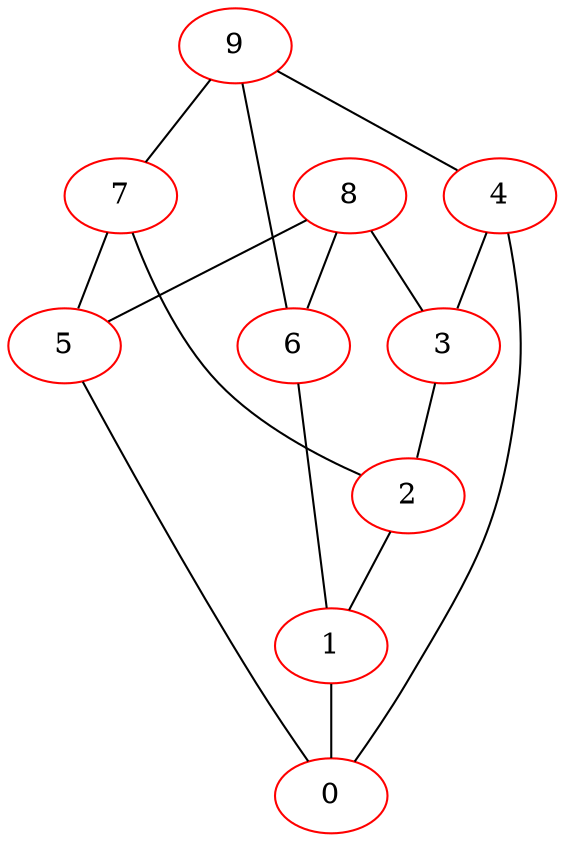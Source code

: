 digraph G {
0 [color="red"]
1 [color="red"]
2 [color="red"]
3 [color="red"]
4 [color="red"]
5 [color="red"]
6 [color="red"]
7 [color="red"]
8 [color="red"]
9 [color="red"]
1 -> 0 [dir=none]
2 -> 1 [dir=none]
3 -> 2 [dir=none]
4 -> 0 [dir=none]
4 -> 3 [dir=none]
5 -> 0 [dir=none]
6 -> 1 [dir=none]
7 -> 2 [dir=none]
7 -> 5 [dir=none]
8 -> 3 [dir=none]
8 -> 5 [dir=none]
8 -> 6 [dir=none]
9 -> 4 [dir=none]
9 -> 6 [dir=none]
9 -> 7 [dir=none]
}
